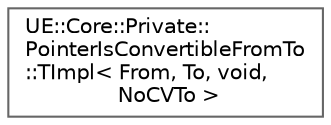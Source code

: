 digraph "Graphical Class Hierarchy"
{
 // INTERACTIVE_SVG=YES
 // LATEX_PDF_SIZE
  bgcolor="transparent";
  edge [fontname=Helvetica,fontsize=10,labelfontname=Helvetica,labelfontsize=10];
  node [fontname=Helvetica,fontsize=10,shape=box,height=0.2,width=0.4];
  rankdir="LR";
  Node0 [id="Node000000",label="UE::Core::Private::\lPointerIsConvertibleFromTo\l::TImpl\< From, To, void,\l NoCVTo \>",height=0.2,width=0.4,color="grey40", fillcolor="white", style="filled",URL="$df/db6/structUE_1_1Core_1_1Private_1_1PointerIsConvertibleFromTo_1_1TImpl_3_01From_00_01To_00_01void_00_01NoCVTo_01_4.html",tooltip=" "];
}
